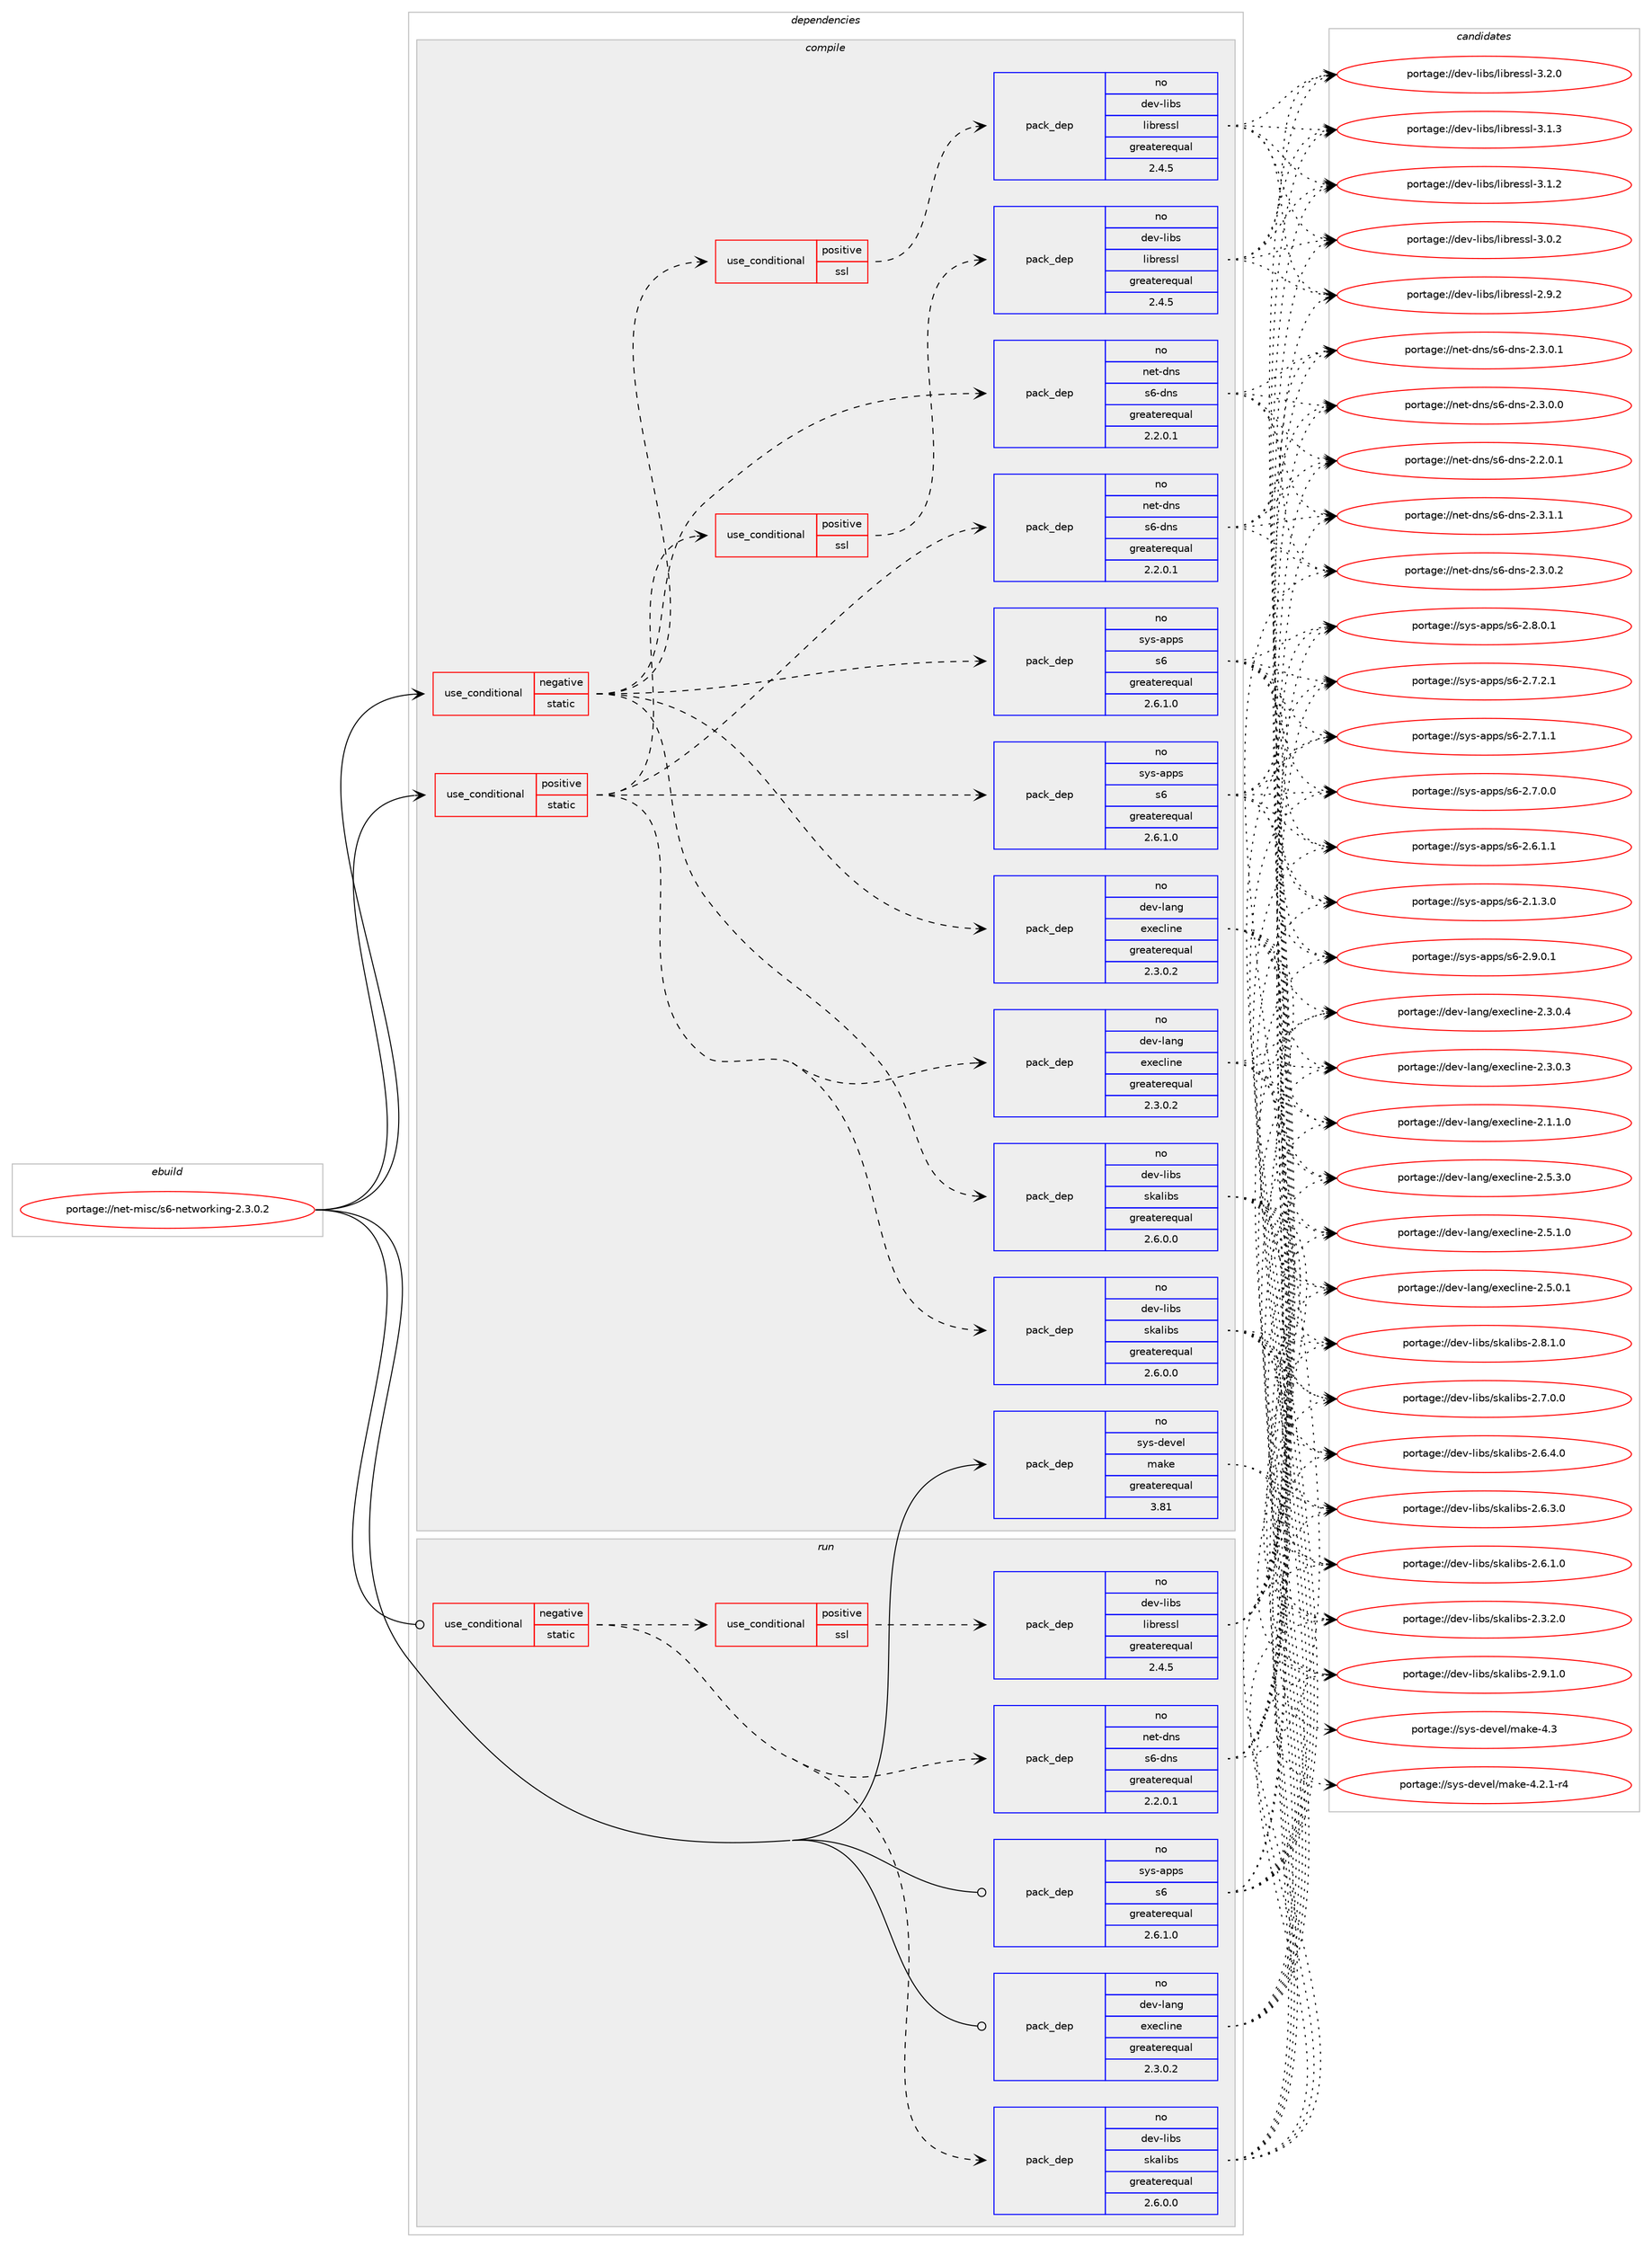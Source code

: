 digraph prolog {

# *************
# Graph options
# *************

newrank=true;
concentrate=true;
compound=true;
graph [rankdir=LR,fontname=Helvetica,fontsize=10,ranksep=1.5];#, ranksep=2.5, nodesep=0.2];
edge  [arrowhead=vee];
node  [fontname=Helvetica,fontsize=10];

# **********
# The ebuild
# **********

subgraph cluster_leftcol {
color=gray;
rank=same;
label=<<i>ebuild</i>>;
id [label="portage://net-misc/s6-networking-2.3.0.2", color=red, width=4, href="../net-misc/s6-networking-2.3.0.2.svg"];
}

# ****************
# The dependencies
# ****************

subgraph cluster_midcol {
color=gray;
label=<<i>dependencies</i>>;
subgraph cluster_compile {
fillcolor="#eeeeee";
style=filled;
label=<<i>compile</i>>;
subgraph cond487 {
dependency3561 [label=<<TABLE BORDER="0" CELLBORDER="1" CELLSPACING="0" CELLPADDING="4"><TR><TD ROWSPAN="3" CELLPADDING="10">use_conditional</TD></TR><TR><TD>negative</TD></TR><TR><TD>static</TD></TR></TABLE>>, shape=none, color=red];
subgraph pack3005 {
dependency3562 [label=<<TABLE BORDER="0" CELLBORDER="1" CELLSPACING="0" CELLPADDING="4" WIDTH="220"><TR><TD ROWSPAN="6" CELLPADDING="30">pack_dep</TD></TR><TR><TD WIDTH="110">no</TD></TR><TR><TD>dev-lang</TD></TR><TR><TD>execline</TD></TR><TR><TD>greaterequal</TD></TR><TR><TD>2.3.0.2</TD></TR></TABLE>>, shape=none, color=blue];
}
dependency3561:e -> dependency3562:w [weight=20,style="dashed",arrowhead="vee"];
subgraph pack3006 {
dependency3563 [label=<<TABLE BORDER="0" CELLBORDER="1" CELLSPACING="0" CELLPADDING="4" WIDTH="220"><TR><TD ROWSPAN="6" CELLPADDING="30">pack_dep</TD></TR><TR><TD WIDTH="110">no</TD></TR><TR><TD>dev-libs</TD></TR><TR><TD>skalibs</TD></TR><TR><TD>greaterequal</TD></TR><TR><TD>2.6.0.0</TD></TR></TABLE>>, shape=none, color=blue];
}
dependency3561:e -> dependency3563:w [weight=20,style="dashed",arrowhead="vee"];
subgraph pack3007 {
dependency3564 [label=<<TABLE BORDER="0" CELLBORDER="1" CELLSPACING="0" CELLPADDING="4" WIDTH="220"><TR><TD ROWSPAN="6" CELLPADDING="30">pack_dep</TD></TR><TR><TD WIDTH="110">no</TD></TR><TR><TD>net-dns</TD></TR><TR><TD>s6-dns</TD></TR><TR><TD>greaterequal</TD></TR><TR><TD>2.2.0.1</TD></TR></TABLE>>, shape=none, color=blue];
}
dependency3561:e -> dependency3564:w [weight=20,style="dashed",arrowhead="vee"];
subgraph pack3008 {
dependency3565 [label=<<TABLE BORDER="0" CELLBORDER="1" CELLSPACING="0" CELLPADDING="4" WIDTH="220"><TR><TD ROWSPAN="6" CELLPADDING="30">pack_dep</TD></TR><TR><TD WIDTH="110">no</TD></TR><TR><TD>sys-apps</TD></TR><TR><TD>s6</TD></TR><TR><TD>greaterequal</TD></TR><TR><TD>2.6.1.0</TD></TR></TABLE>>, shape=none, color=blue];
}
dependency3561:e -> dependency3565:w [weight=20,style="dashed",arrowhead="vee"];
subgraph cond488 {
dependency3566 [label=<<TABLE BORDER="0" CELLBORDER="1" CELLSPACING="0" CELLPADDING="4"><TR><TD ROWSPAN="3" CELLPADDING="10">use_conditional</TD></TR><TR><TD>positive</TD></TR><TR><TD>ssl</TD></TR></TABLE>>, shape=none, color=red];
subgraph pack3009 {
dependency3567 [label=<<TABLE BORDER="0" CELLBORDER="1" CELLSPACING="0" CELLPADDING="4" WIDTH="220"><TR><TD ROWSPAN="6" CELLPADDING="30">pack_dep</TD></TR><TR><TD WIDTH="110">no</TD></TR><TR><TD>dev-libs</TD></TR><TR><TD>libressl</TD></TR><TR><TD>greaterequal</TD></TR><TR><TD>2.4.5</TD></TR></TABLE>>, shape=none, color=blue];
}
dependency3566:e -> dependency3567:w [weight=20,style="dashed",arrowhead="vee"];
}
dependency3561:e -> dependency3566:w [weight=20,style="dashed",arrowhead="vee"];
}
id:e -> dependency3561:w [weight=20,style="solid",arrowhead="vee"];
subgraph cond489 {
dependency3568 [label=<<TABLE BORDER="0" CELLBORDER="1" CELLSPACING="0" CELLPADDING="4"><TR><TD ROWSPAN="3" CELLPADDING="10">use_conditional</TD></TR><TR><TD>positive</TD></TR><TR><TD>static</TD></TR></TABLE>>, shape=none, color=red];
subgraph pack3010 {
dependency3569 [label=<<TABLE BORDER="0" CELLBORDER="1" CELLSPACING="0" CELLPADDING="4" WIDTH="220"><TR><TD ROWSPAN="6" CELLPADDING="30">pack_dep</TD></TR><TR><TD WIDTH="110">no</TD></TR><TR><TD>dev-lang</TD></TR><TR><TD>execline</TD></TR><TR><TD>greaterequal</TD></TR><TR><TD>2.3.0.2</TD></TR></TABLE>>, shape=none, color=blue];
}
dependency3568:e -> dependency3569:w [weight=20,style="dashed",arrowhead="vee"];
subgraph pack3011 {
dependency3570 [label=<<TABLE BORDER="0" CELLBORDER="1" CELLSPACING="0" CELLPADDING="4" WIDTH="220"><TR><TD ROWSPAN="6" CELLPADDING="30">pack_dep</TD></TR><TR><TD WIDTH="110">no</TD></TR><TR><TD>dev-libs</TD></TR><TR><TD>skalibs</TD></TR><TR><TD>greaterequal</TD></TR><TR><TD>2.6.0.0</TD></TR></TABLE>>, shape=none, color=blue];
}
dependency3568:e -> dependency3570:w [weight=20,style="dashed",arrowhead="vee"];
subgraph pack3012 {
dependency3571 [label=<<TABLE BORDER="0" CELLBORDER="1" CELLSPACING="0" CELLPADDING="4" WIDTH="220"><TR><TD ROWSPAN="6" CELLPADDING="30">pack_dep</TD></TR><TR><TD WIDTH="110">no</TD></TR><TR><TD>net-dns</TD></TR><TR><TD>s6-dns</TD></TR><TR><TD>greaterequal</TD></TR><TR><TD>2.2.0.1</TD></TR></TABLE>>, shape=none, color=blue];
}
dependency3568:e -> dependency3571:w [weight=20,style="dashed",arrowhead="vee"];
subgraph pack3013 {
dependency3572 [label=<<TABLE BORDER="0" CELLBORDER="1" CELLSPACING="0" CELLPADDING="4" WIDTH="220"><TR><TD ROWSPAN="6" CELLPADDING="30">pack_dep</TD></TR><TR><TD WIDTH="110">no</TD></TR><TR><TD>sys-apps</TD></TR><TR><TD>s6</TD></TR><TR><TD>greaterequal</TD></TR><TR><TD>2.6.1.0</TD></TR></TABLE>>, shape=none, color=blue];
}
dependency3568:e -> dependency3572:w [weight=20,style="dashed",arrowhead="vee"];
subgraph cond490 {
dependency3573 [label=<<TABLE BORDER="0" CELLBORDER="1" CELLSPACING="0" CELLPADDING="4"><TR><TD ROWSPAN="3" CELLPADDING="10">use_conditional</TD></TR><TR><TD>positive</TD></TR><TR><TD>ssl</TD></TR></TABLE>>, shape=none, color=red];
subgraph pack3014 {
dependency3574 [label=<<TABLE BORDER="0" CELLBORDER="1" CELLSPACING="0" CELLPADDING="4" WIDTH="220"><TR><TD ROWSPAN="6" CELLPADDING="30">pack_dep</TD></TR><TR><TD WIDTH="110">no</TD></TR><TR><TD>dev-libs</TD></TR><TR><TD>libressl</TD></TR><TR><TD>greaterequal</TD></TR><TR><TD>2.4.5</TD></TR></TABLE>>, shape=none, color=blue];
}
dependency3573:e -> dependency3574:w [weight=20,style="dashed",arrowhead="vee"];
}
dependency3568:e -> dependency3573:w [weight=20,style="dashed",arrowhead="vee"];
}
id:e -> dependency3568:w [weight=20,style="solid",arrowhead="vee"];
subgraph pack3015 {
dependency3575 [label=<<TABLE BORDER="0" CELLBORDER="1" CELLSPACING="0" CELLPADDING="4" WIDTH="220"><TR><TD ROWSPAN="6" CELLPADDING="30">pack_dep</TD></TR><TR><TD WIDTH="110">no</TD></TR><TR><TD>sys-devel</TD></TR><TR><TD>make</TD></TR><TR><TD>greaterequal</TD></TR><TR><TD>3.81</TD></TR></TABLE>>, shape=none, color=blue];
}
id:e -> dependency3575:w [weight=20,style="solid",arrowhead="vee"];
}
subgraph cluster_compileandrun {
fillcolor="#eeeeee";
style=filled;
label=<<i>compile and run</i>>;
}
subgraph cluster_run {
fillcolor="#eeeeee";
style=filled;
label=<<i>run</i>>;
subgraph cond491 {
dependency3576 [label=<<TABLE BORDER="0" CELLBORDER="1" CELLSPACING="0" CELLPADDING="4"><TR><TD ROWSPAN="3" CELLPADDING="10">use_conditional</TD></TR><TR><TD>negative</TD></TR><TR><TD>static</TD></TR></TABLE>>, shape=none, color=red];
subgraph pack3016 {
dependency3577 [label=<<TABLE BORDER="0" CELLBORDER="1" CELLSPACING="0" CELLPADDING="4" WIDTH="220"><TR><TD ROWSPAN="6" CELLPADDING="30">pack_dep</TD></TR><TR><TD WIDTH="110">no</TD></TR><TR><TD>dev-libs</TD></TR><TR><TD>skalibs</TD></TR><TR><TD>greaterequal</TD></TR><TR><TD>2.6.0.0</TD></TR></TABLE>>, shape=none, color=blue];
}
dependency3576:e -> dependency3577:w [weight=20,style="dashed",arrowhead="vee"];
subgraph pack3017 {
dependency3578 [label=<<TABLE BORDER="0" CELLBORDER="1" CELLSPACING="0" CELLPADDING="4" WIDTH="220"><TR><TD ROWSPAN="6" CELLPADDING="30">pack_dep</TD></TR><TR><TD WIDTH="110">no</TD></TR><TR><TD>net-dns</TD></TR><TR><TD>s6-dns</TD></TR><TR><TD>greaterequal</TD></TR><TR><TD>2.2.0.1</TD></TR></TABLE>>, shape=none, color=blue];
}
dependency3576:e -> dependency3578:w [weight=20,style="dashed",arrowhead="vee"];
subgraph cond492 {
dependency3579 [label=<<TABLE BORDER="0" CELLBORDER="1" CELLSPACING="0" CELLPADDING="4"><TR><TD ROWSPAN="3" CELLPADDING="10">use_conditional</TD></TR><TR><TD>positive</TD></TR><TR><TD>ssl</TD></TR></TABLE>>, shape=none, color=red];
subgraph pack3018 {
dependency3580 [label=<<TABLE BORDER="0" CELLBORDER="1" CELLSPACING="0" CELLPADDING="4" WIDTH="220"><TR><TD ROWSPAN="6" CELLPADDING="30">pack_dep</TD></TR><TR><TD WIDTH="110">no</TD></TR><TR><TD>dev-libs</TD></TR><TR><TD>libressl</TD></TR><TR><TD>greaterequal</TD></TR><TR><TD>2.4.5</TD></TR></TABLE>>, shape=none, color=blue];
}
dependency3579:e -> dependency3580:w [weight=20,style="dashed",arrowhead="vee"];
}
dependency3576:e -> dependency3579:w [weight=20,style="dashed",arrowhead="vee"];
}
id:e -> dependency3576:w [weight=20,style="solid",arrowhead="odot"];
subgraph pack3019 {
dependency3581 [label=<<TABLE BORDER="0" CELLBORDER="1" CELLSPACING="0" CELLPADDING="4" WIDTH="220"><TR><TD ROWSPAN="6" CELLPADDING="30">pack_dep</TD></TR><TR><TD WIDTH="110">no</TD></TR><TR><TD>dev-lang</TD></TR><TR><TD>execline</TD></TR><TR><TD>greaterequal</TD></TR><TR><TD>2.3.0.2</TD></TR></TABLE>>, shape=none, color=blue];
}
id:e -> dependency3581:w [weight=20,style="solid",arrowhead="odot"];
subgraph pack3020 {
dependency3582 [label=<<TABLE BORDER="0" CELLBORDER="1" CELLSPACING="0" CELLPADDING="4" WIDTH="220"><TR><TD ROWSPAN="6" CELLPADDING="30">pack_dep</TD></TR><TR><TD WIDTH="110">no</TD></TR><TR><TD>sys-apps</TD></TR><TR><TD>s6</TD></TR><TR><TD>greaterequal</TD></TR><TR><TD>2.6.1.0</TD></TR></TABLE>>, shape=none, color=blue];
}
id:e -> dependency3582:w [weight=20,style="solid",arrowhead="odot"];
}
}

# **************
# The candidates
# **************

subgraph cluster_choices {
rank=same;
color=gray;
label=<<i>candidates</i>>;

subgraph choice3005 {
color=black;
nodesep=1;
choice100101118451089711010347101120101991081051101014550465346514648 [label="portage://dev-lang/execline-2.5.3.0", color=red, width=4,href="../dev-lang/execline-2.5.3.0.svg"];
choice100101118451089711010347101120101991081051101014550465346494648 [label="portage://dev-lang/execline-2.5.1.0", color=red, width=4,href="../dev-lang/execline-2.5.1.0.svg"];
choice100101118451089711010347101120101991081051101014550465346484649 [label="portage://dev-lang/execline-2.5.0.1", color=red, width=4,href="../dev-lang/execline-2.5.0.1.svg"];
choice100101118451089711010347101120101991081051101014550465146484652 [label="portage://dev-lang/execline-2.3.0.4", color=red, width=4,href="../dev-lang/execline-2.3.0.4.svg"];
choice100101118451089711010347101120101991081051101014550465146484651 [label="portage://dev-lang/execline-2.3.0.3", color=red, width=4,href="../dev-lang/execline-2.3.0.3.svg"];
choice100101118451089711010347101120101991081051101014550464946494648 [label="portage://dev-lang/execline-2.1.1.0", color=red, width=4,href="../dev-lang/execline-2.1.1.0.svg"];
dependency3562:e -> choice100101118451089711010347101120101991081051101014550465346514648:w [style=dotted,weight="100"];
dependency3562:e -> choice100101118451089711010347101120101991081051101014550465346494648:w [style=dotted,weight="100"];
dependency3562:e -> choice100101118451089711010347101120101991081051101014550465346484649:w [style=dotted,weight="100"];
dependency3562:e -> choice100101118451089711010347101120101991081051101014550465146484652:w [style=dotted,weight="100"];
dependency3562:e -> choice100101118451089711010347101120101991081051101014550465146484651:w [style=dotted,weight="100"];
dependency3562:e -> choice100101118451089711010347101120101991081051101014550464946494648:w [style=dotted,weight="100"];
}
subgraph choice3006 {
color=black;
nodesep=1;
choice10010111845108105981154711510797108105981154550465746494648 [label="portage://dev-libs/skalibs-2.9.1.0", color=red, width=4,href="../dev-libs/skalibs-2.9.1.0.svg"];
choice10010111845108105981154711510797108105981154550465646494648 [label="portage://dev-libs/skalibs-2.8.1.0", color=red, width=4,href="../dev-libs/skalibs-2.8.1.0.svg"];
choice10010111845108105981154711510797108105981154550465546484648 [label="portage://dev-libs/skalibs-2.7.0.0", color=red, width=4,href="../dev-libs/skalibs-2.7.0.0.svg"];
choice10010111845108105981154711510797108105981154550465446524648 [label="portage://dev-libs/skalibs-2.6.4.0", color=red, width=4,href="../dev-libs/skalibs-2.6.4.0.svg"];
choice10010111845108105981154711510797108105981154550465446514648 [label="portage://dev-libs/skalibs-2.6.3.0", color=red, width=4,href="../dev-libs/skalibs-2.6.3.0.svg"];
choice10010111845108105981154711510797108105981154550465446494648 [label="portage://dev-libs/skalibs-2.6.1.0", color=red, width=4,href="../dev-libs/skalibs-2.6.1.0.svg"];
choice10010111845108105981154711510797108105981154550465146504648 [label="portage://dev-libs/skalibs-2.3.2.0", color=red, width=4,href="../dev-libs/skalibs-2.3.2.0.svg"];
dependency3563:e -> choice10010111845108105981154711510797108105981154550465746494648:w [style=dotted,weight="100"];
dependency3563:e -> choice10010111845108105981154711510797108105981154550465646494648:w [style=dotted,weight="100"];
dependency3563:e -> choice10010111845108105981154711510797108105981154550465546484648:w [style=dotted,weight="100"];
dependency3563:e -> choice10010111845108105981154711510797108105981154550465446524648:w [style=dotted,weight="100"];
dependency3563:e -> choice10010111845108105981154711510797108105981154550465446514648:w [style=dotted,weight="100"];
dependency3563:e -> choice10010111845108105981154711510797108105981154550465446494648:w [style=dotted,weight="100"];
dependency3563:e -> choice10010111845108105981154711510797108105981154550465146504648:w [style=dotted,weight="100"];
}
subgraph choice3007 {
color=black;
nodesep=1;
choice110101116451001101154711554451001101154550465146494649 [label="portage://net-dns/s6-dns-2.3.1.1", color=red, width=4,href="../net-dns/s6-dns-2.3.1.1.svg"];
choice110101116451001101154711554451001101154550465146484650 [label="portage://net-dns/s6-dns-2.3.0.2", color=red, width=4,href="../net-dns/s6-dns-2.3.0.2.svg"];
choice110101116451001101154711554451001101154550465146484649 [label="portage://net-dns/s6-dns-2.3.0.1", color=red, width=4,href="../net-dns/s6-dns-2.3.0.1.svg"];
choice110101116451001101154711554451001101154550465146484648 [label="portage://net-dns/s6-dns-2.3.0.0", color=red, width=4,href="../net-dns/s6-dns-2.3.0.0.svg"];
choice110101116451001101154711554451001101154550465046484649 [label="portage://net-dns/s6-dns-2.2.0.1", color=red, width=4,href="../net-dns/s6-dns-2.2.0.1.svg"];
dependency3564:e -> choice110101116451001101154711554451001101154550465146494649:w [style=dotted,weight="100"];
dependency3564:e -> choice110101116451001101154711554451001101154550465146484650:w [style=dotted,weight="100"];
dependency3564:e -> choice110101116451001101154711554451001101154550465146484649:w [style=dotted,weight="100"];
dependency3564:e -> choice110101116451001101154711554451001101154550465146484648:w [style=dotted,weight="100"];
dependency3564:e -> choice110101116451001101154711554451001101154550465046484649:w [style=dotted,weight="100"];
}
subgraph choice3008 {
color=black;
nodesep=1;
choice115121115459711211211547115544550465746484649 [label="portage://sys-apps/s6-2.9.0.1", color=red, width=4,href="../sys-apps/s6-2.9.0.1.svg"];
choice115121115459711211211547115544550465646484649 [label="portage://sys-apps/s6-2.8.0.1", color=red, width=4,href="../sys-apps/s6-2.8.0.1.svg"];
choice115121115459711211211547115544550465546504649 [label="portage://sys-apps/s6-2.7.2.1", color=red, width=4,href="../sys-apps/s6-2.7.2.1.svg"];
choice115121115459711211211547115544550465546494649 [label="portage://sys-apps/s6-2.7.1.1", color=red, width=4,href="../sys-apps/s6-2.7.1.1.svg"];
choice115121115459711211211547115544550465546484648 [label="portage://sys-apps/s6-2.7.0.0", color=red, width=4,href="../sys-apps/s6-2.7.0.0.svg"];
choice115121115459711211211547115544550465446494649 [label="portage://sys-apps/s6-2.6.1.1", color=red, width=4,href="../sys-apps/s6-2.6.1.1.svg"];
choice115121115459711211211547115544550464946514648 [label="portage://sys-apps/s6-2.1.3.0", color=red, width=4,href="../sys-apps/s6-2.1.3.0.svg"];
dependency3565:e -> choice115121115459711211211547115544550465746484649:w [style=dotted,weight="100"];
dependency3565:e -> choice115121115459711211211547115544550465646484649:w [style=dotted,weight="100"];
dependency3565:e -> choice115121115459711211211547115544550465546504649:w [style=dotted,weight="100"];
dependency3565:e -> choice115121115459711211211547115544550465546494649:w [style=dotted,weight="100"];
dependency3565:e -> choice115121115459711211211547115544550465546484648:w [style=dotted,weight="100"];
dependency3565:e -> choice115121115459711211211547115544550465446494649:w [style=dotted,weight="100"];
dependency3565:e -> choice115121115459711211211547115544550464946514648:w [style=dotted,weight="100"];
}
subgraph choice3009 {
color=black;
nodesep=1;
choice10010111845108105981154710810598114101115115108455146504648 [label="portage://dev-libs/libressl-3.2.0", color=red, width=4,href="../dev-libs/libressl-3.2.0.svg"];
choice10010111845108105981154710810598114101115115108455146494651 [label="portage://dev-libs/libressl-3.1.3", color=red, width=4,href="../dev-libs/libressl-3.1.3.svg"];
choice10010111845108105981154710810598114101115115108455146494650 [label="portage://dev-libs/libressl-3.1.2", color=red, width=4,href="../dev-libs/libressl-3.1.2.svg"];
choice10010111845108105981154710810598114101115115108455146484650 [label="portage://dev-libs/libressl-3.0.2", color=red, width=4,href="../dev-libs/libressl-3.0.2.svg"];
choice10010111845108105981154710810598114101115115108455046574650 [label="portage://dev-libs/libressl-2.9.2", color=red, width=4,href="../dev-libs/libressl-2.9.2.svg"];
dependency3567:e -> choice10010111845108105981154710810598114101115115108455146504648:w [style=dotted,weight="100"];
dependency3567:e -> choice10010111845108105981154710810598114101115115108455146494651:w [style=dotted,weight="100"];
dependency3567:e -> choice10010111845108105981154710810598114101115115108455146494650:w [style=dotted,weight="100"];
dependency3567:e -> choice10010111845108105981154710810598114101115115108455146484650:w [style=dotted,weight="100"];
dependency3567:e -> choice10010111845108105981154710810598114101115115108455046574650:w [style=dotted,weight="100"];
}
subgraph choice3010 {
color=black;
nodesep=1;
choice100101118451089711010347101120101991081051101014550465346514648 [label="portage://dev-lang/execline-2.5.3.0", color=red, width=4,href="../dev-lang/execline-2.5.3.0.svg"];
choice100101118451089711010347101120101991081051101014550465346494648 [label="portage://dev-lang/execline-2.5.1.0", color=red, width=4,href="../dev-lang/execline-2.5.1.0.svg"];
choice100101118451089711010347101120101991081051101014550465346484649 [label="portage://dev-lang/execline-2.5.0.1", color=red, width=4,href="../dev-lang/execline-2.5.0.1.svg"];
choice100101118451089711010347101120101991081051101014550465146484652 [label="portage://dev-lang/execline-2.3.0.4", color=red, width=4,href="../dev-lang/execline-2.3.0.4.svg"];
choice100101118451089711010347101120101991081051101014550465146484651 [label="portage://dev-lang/execline-2.3.0.3", color=red, width=4,href="../dev-lang/execline-2.3.0.3.svg"];
choice100101118451089711010347101120101991081051101014550464946494648 [label="portage://dev-lang/execline-2.1.1.0", color=red, width=4,href="../dev-lang/execline-2.1.1.0.svg"];
dependency3569:e -> choice100101118451089711010347101120101991081051101014550465346514648:w [style=dotted,weight="100"];
dependency3569:e -> choice100101118451089711010347101120101991081051101014550465346494648:w [style=dotted,weight="100"];
dependency3569:e -> choice100101118451089711010347101120101991081051101014550465346484649:w [style=dotted,weight="100"];
dependency3569:e -> choice100101118451089711010347101120101991081051101014550465146484652:w [style=dotted,weight="100"];
dependency3569:e -> choice100101118451089711010347101120101991081051101014550465146484651:w [style=dotted,weight="100"];
dependency3569:e -> choice100101118451089711010347101120101991081051101014550464946494648:w [style=dotted,weight="100"];
}
subgraph choice3011 {
color=black;
nodesep=1;
choice10010111845108105981154711510797108105981154550465746494648 [label="portage://dev-libs/skalibs-2.9.1.0", color=red, width=4,href="../dev-libs/skalibs-2.9.1.0.svg"];
choice10010111845108105981154711510797108105981154550465646494648 [label="portage://dev-libs/skalibs-2.8.1.0", color=red, width=4,href="../dev-libs/skalibs-2.8.1.0.svg"];
choice10010111845108105981154711510797108105981154550465546484648 [label="portage://dev-libs/skalibs-2.7.0.0", color=red, width=4,href="../dev-libs/skalibs-2.7.0.0.svg"];
choice10010111845108105981154711510797108105981154550465446524648 [label="portage://dev-libs/skalibs-2.6.4.0", color=red, width=4,href="../dev-libs/skalibs-2.6.4.0.svg"];
choice10010111845108105981154711510797108105981154550465446514648 [label="portage://dev-libs/skalibs-2.6.3.0", color=red, width=4,href="../dev-libs/skalibs-2.6.3.0.svg"];
choice10010111845108105981154711510797108105981154550465446494648 [label="portage://dev-libs/skalibs-2.6.1.0", color=red, width=4,href="../dev-libs/skalibs-2.6.1.0.svg"];
choice10010111845108105981154711510797108105981154550465146504648 [label="portage://dev-libs/skalibs-2.3.2.0", color=red, width=4,href="../dev-libs/skalibs-2.3.2.0.svg"];
dependency3570:e -> choice10010111845108105981154711510797108105981154550465746494648:w [style=dotted,weight="100"];
dependency3570:e -> choice10010111845108105981154711510797108105981154550465646494648:w [style=dotted,weight="100"];
dependency3570:e -> choice10010111845108105981154711510797108105981154550465546484648:w [style=dotted,weight="100"];
dependency3570:e -> choice10010111845108105981154711510797108105981154550465446524648:w [style=dotted,weight="100"];
dependency3570:e -> choice10010111845108105981154711510797108105981154550465446514648:w [style=dotted,weight="100"];
dependency3570:e -> choice10010111845108105981154711510797108105981154550465446494648:w [style=dotted,weight="100"];
dependency3570:e -> choice10010111845108105981154711510797108105981154550465146504648:w [style=dotted,weight="100"];
}
subgraph choice3012 {
color=black;
nodesep=1;
choice110101116451001101154711554451001101154550465146494649 [label="portage://net-dns/s6-dns-2.3.1.1", color=red, width=4,href="../net-dns/s6-dns-2.3.1.1.svg"];
choice110101116451001101154711554451001101154550465146484650 [label="portage://net-dns/s6-dns-2.3.0.2", color=red, width=4,href="../net-dns/s6-dns-2.3.0.2.svg"];
choice110101116451001101154711554451001101154550465146484649 [label="portage://net-dns/s6-dns-2.3.0.1", color=red, width=4,href="../net-dns/s6-dns-2.3.0.1.svg"];
choice110101116451001101154711554451001101154550465146484648 [label="portage://net-dns/s6-dns-2.3.0.0", color=red, width=4,href="../net-dns/s6-dns-2.3.0.0.svg"];
choice110101116451001101154711554451001101154550465046484649 [label="portage://net-dns/s6-dns-2.2.0.1", color=red, width=4,href="../net-dns/s6-dns-2.2.0.1.svg"];
dependency3571:e -> choice110101116451001101154711554451001101154550465146494649:w [style=dotted,weight="100"];
dependency3571:e -> choice110101116451001101154711554451001101154550465146484650:w [style=dotted,weight="100"];
dependency3571:e -> choice110101116451001101154711554451001101154550465146484649:w [style=dotted,weight="100"];
dependency3571:e -> choice110101116451001101154711554451001101154550465146484648:w [style=dotted,weight="100"];
dependency3571:e -> choice110101116451001101154711554451001101154550465046484649:w [style=dotted,weight="100"];
}
subgraph choice3013 {
color=black;
nodesep=1;
choice115121115459711211211547115544550465746484649 [label="portage://sys-apps/s6-2.9.0.1", color=red, width=4,href="../sys-apps/s6-2.9.0.1.svg"];
choice115121115459711211211547115544550465646484649 [label="portage://sys-apps/s6-2.8.0.1", color=red, width=4,href="../sys-apps/s6-2.8.0.1.svg"];
choice115121115459711211211547115544550465546504649 [label="portage://sys-apps/s6-2.7.2.1", color=red, width=4,href="../sys-apps/s6-2.7.2.1.svg"];
choice115121115459711211211547115544550465546494649 [label="portage://sys-apps/s6-2.7.1.1", color=red, width=4,href="../sys-apps/s6-2.7.1.1.svg"];
choice115121115459711211211547115544550465546484648 [label="portage://sys-apps/s6-2.7.0.0", color=red, width=4,href="../sys-apps/s6-2.7.0.0.svg"];
choice115121115459711211211547115544550465446494649 [label="portage://sys-apps/s6-2.6.1.1", color=red, width=4,href="../sys-apps/s6-2.6.1.1.svg"];
choice115121115459711211211547115544550464946514648 [label="portage://sys-apps/s6-2.1.3.0", color=red, width=4,href="../sys-apps/s6-2.1.3.0.svg"];
dependency3572:e -> choice115121115459711211211547115544550465746484649:w [style=dotted,weight="100"];
dependency3572:e -> choice115121115459711211211547115544550465646484649:w [style=dotted,weight="100"];
dependency3572:e -> choice115121115459711211211547115544550465546504649:w [style=dotted,weight="100"];
dependency3572:e -> choice115121115459711211211547115544550465546494649:w [style=dotted,weight="100"];
dependency3572:e -> choice115121115459711211211547115544550465546484648:w [style=dotted,weight="100"];
dependency3572:e -> choice115121115459711211211547115544550465446494649:w [style=dotted,weight="100"];
dependency3572:e -> choice115121115459711211211547115544550464946514648:w [style=dotted,weight="100"];
}
subgraph choice3014 {
color=black;
nodesep=1;
choice10010111845108105981154710810598114101115115108455146504648 [label="portage://dev-libs/libressl-3.2.0", color=red, width=4,href="../dev-libs/libressl-3.2.0.svg"];
choice10010111845108105981154710810598114101115115108455146494651 [label="portage://dev-libs/libressl-3.1.3", color=red, width=4,href="../dev-libs/libressl-3.1.3.svg"];
choice10010111845108105981154710810598114101115115108455146494650 [label="portage://dev-libs/libressl-3.1.2", color=red, width=4,href="../dev-libs/libressl-3.1.2.svg"];
choice10010111845108105981154710810598114101115115108455146484650 [label="portage://dev-libs/libressl-3.0.2", color=red, width=4,href="../dev-libs/libressl-3.0.2.svg"];
choice10010111845108105981154710810598114101115115108455046574650 [label="portage://dev-libs/libressl-2.9.2", color=red, width=4,href="../dev-libs/libressl-2.9.2.svg"];
dependency3574:e -> choice10010111845108105981154710810598114101115115108455146504648:w [style=dotted,weight="100"];
dependency3574:e -> choice10010111845108105981154710810598114101115115108455146494651:w [style=dotted,weight="100"];
dependency3574:e -> choice10010111845108105981154710810598114101115115108455146494650:w [style=dotted,weight="100"];
dependency3574:e -> choice10010111845108105981154710810598114101115115108455146484650:w [style=dotted,weight="100"];
dependency3574:e -> choice10010111845108105981154710810598114101115115108455046574650:w [style=dotted,weight="100"];
}
subgraph choice3015 {
color=black;
nodesep=1;
choice11512111545100101118101108471099710710145524651 [label="portage://sys-devel/make-4.3", color=red, width=4,href="../sys-devel/make-4.3.svg"];
choice1151211154510010111810110847109971071014552465046494511452 [label="portage://sys-devel/make-4.2.1-r4", color=red, width=4,href="../sys-devel/make-4.2.1-r4.svg"];
dependency3575:e -> choice11512111545100101118101108471099710710145524651:w [style=dotted,weight="100"];
dependency3575:e -> choice1151211154510010111810110847109971071014552465046494511452:w [style=dotted,weight="100"];
}
subgraph choice3016 {
color=black;
nodesep=1;
choice10010111845108105981154711510797108105981154550465746494648 [label="portage://dev-libs/skalibs-2.9.1.0", color=red, width=4,href="../dev-libs/skalibs-2.9.1.0.svg"];
choice10010111845108105981154711510797108105981154550465646494648 [label="portage://dev-libs/skalibs-2.8.1.0", color=red, width=4,href="../dev-libs/skalibs-2.8.1.0.svg"];
choice10010111845108105981154711510797108105981154550465546484648 [label="portage://dev-libs/skalibs-2.7.0.0", color=red, width=4,href="../dev-libs/skalibs-2.7.0.0.svg"];
choice10010111845108105981154711510797108105981154550465446524648 [label="portage://dev-libs/skalibs-2.6.4.0", color=red, width=4,href="../dev-libs/skalibs-2.6.4.0.svg"];
choice10010111845108105981154711510797108105981154550465446514648 [label="portage://dev-libs/skalibs-2.6.3.0", color=red, width=4,href="../dev-libs/skalibs-2.6.3.0.svg"];
choice10010111845108105981154711510797108105981154550465446494648 [label="portage://dev-libs/skalibs-2.6.1.0", color=red, width=4,href="../dev-libs/skalibs-2.6.1.0.svg"];
choice10010111845108105981154711510797108105981154550465146504648 [label="portage://dev-libs/skalibs-2.3.2.0", color=red, width=4,href="../dev-libs/skalibs-2.3.2.0.svg"];
dependency3577:e -> choice10010111845108105981154711510797108105981154550465746494648:w [style=dotted,weight="100"];
dependency3577:e -> choice10010111845108105981154711510797108105981154550465646494648:w [style=dotted,weight="100"];
dependency3577:e -> choice10010111845108105981154711510797108105981154550465546484648:w [style=dotted,weight="100"];
dependency3577:e -> choice10010111845108105981154711510797108105981154550465446524648:w [style=dotted,weight="100"];
dependency3577:e -> choice10010111845108105981154711510797108105981154550465446514648:w [style=dotted,weight="100"];
dependency3577:e -> choice10010111845108105981154711510797108105981154550465446494648:w [style=dotted,weight="100"];
dependency3577:e -> choice10010111845108105981154711510797108105981154550465146504648:w [style=dotted,weight="100"];
}
subgraph choice3017 {
color=black;
nodesep=1;
choice110101116451001101154711554451001101154550465146494649 [label="portage://net-dns/s6-dns-2.3.1.1", color=red, width=4,href="../net-dns/s6-dns-2.3.1.1.svg"];
choice110101116451001101154711554451001101154550465146484650 [label="portage://net-dns/s6-dns-2.3.0.2", color=red, width=4,href="../net-dns/s6-dns-2.3.0.2.svg"];
choice110101116451001101154711554451001101154550465146484649 [label="portage://net-dns/s6-dns-2.3.0.1", color=red, width=4,href="../net-dns/s6-dns-2.3.0.1.svg"];
choice110101116451001101154711554451001101154550465146484648 [label="portage://net-dns/s6-dns-2.3.0.0", color=red, width=4,href="../net-dns/s6-dns-2.3.0.0.svg"];
choice110101116451001101154711554451001101154550465046484649 [label="portage://net-dns/s6-dns-2.2.0.1", color=red, width=4,href="../net-dns/s6-dns-2.2.0.1.svg"];
dependency3578:e -> choice110101116451001101154711554451001101154550465146494649:w [style=dotted,weight="100"];
dependency3578:e -> choice110101116451001101154711554451001101154550465146484650:w [style=dotted,weight="100"];
dependency3578:e -> choice110101116451001101154711554451001101154550465146484649:w [style=dotted,weight="100"];
dependency3578:e -> choice110101116451001101154711554451001101154550465146484648:w [style=dotted,weight="100"];
dependency3578:e -> choice110101116451001101154711554451001101154550465046484649:w [style=dotted,weight="100"];
}
subgraph choice3018 {
color=black;
nodesep=1;
choice10010111845108105981154710810598114101115115108455146504648 [label="portage://dev-libs/libressl-3.2.0", color=red, width=4,href="../dev-libs/libressl-3.2.0.svg"];
choice10010111845108105981154710810598114101115115108455146494651 [label="portage://dev-libs/libressl-3.1.3", color=red, width=4,href="../dev-libs/libressl-3.1.3.svg"];
choice10010111845108105981154710810598114101115115108455146494650 [label="portage://dev-libs/libressl-3.1.2", color=red, width=4,href="../dev-libs/libressl-3.1.2.svg"];
choice10010111845108105981154710810598114101115115108455146484650 [label="portage://dev-libs/libressl-3.0.2", color=red, width=4,href="../dev-libs/libressl-3.0.2.svg"];
choice10010111845108105981154710810598114101115115108455046574650 [label="portage://dev-libs/libressl-2.9.2", color=red, width=4,href="../dev-libs/libressl-2.9.2.svg"];
dependency3580:e -> choice10010111845108105981154710810598114101115115108455146504648:w [style=dotted,weight="100"];
dependency3580:e -> choice10010111845108105981154710810598114101115115108455146494651:w [style=dotted,weight="100"];
dependency3580:e -> choice10010111845108105981154710810598114101115115108455146494650:w [style=dotted,weight="100"];
dependency3580:e -> choice10010111845108105981154710810598114101115115108455146484650:w [style=dotted,weight="100"];
dependency3580:e -> choice10010111845108105981154710810598114101115115108455046574650:w [style=dotted,weight="100"];
}
subgraph choice3019 {
color=black;
nodesep=1;
choice100101118451089711010347101120101991081051101014550465346514648 [label="portage://dev-lang/execline-2.5.3.0", color=red, width=4,href="../dev-lang/execline-2.5.3.0.svg"];
choice100101118451089711010347101120101991081051101014550465346494648 [label="portage://dev-lang/execline-2.5.1.0", color=red, width=4,href="../dev-lang/execline-2.5.1.0.svg"];
choice100101118451089711010347101120101991081051101014550465346484649 [label="portage://dev-lang/execline-2.5.0.1", color=red, width=4,href="../dev-lang/execline-2.5.0.1.svg"];
choice100101118451089711010347101120101991081051101014550465146484652 [label="portage://dev-lang/execline-2.3.0.4", color=red, width=4,href="../dev-lang/execline-2.3.0.4.svg"];
choice100101118451089711010347101120101991081051101014550465146484651 [label="portage://dev-lang/execline-2.3.0.3", color=red, width=4,href="../dev-lang/execline-2.3.0.3.svg"];
choice100101118451089711010347101120101991081051101014550464946494648 [label="portage://dev-lang/execline-2.1.1.0", color=red, width=4,href="../dev-lang/execline-2.1.1.0.svg"];
dependency3581:e -> choice100101118451089711010347101120101991081051101014550465346514648:w [style=dotted,weight="100"];
dependency3581:e -> choice100101118451089711010347101120101991081051101014550465346494648:w [style=dotted,weight="100"];
dependency3581:e -> choice100101118451089711010347101120101991081051101014550465346484649:w [style=dotted,weight="100"];
dependency3581:e -> choice100101118451089711010347101120101991081051101014550465146484652:w [style=dotted,weight="100"];
dependency3581:e -> choice100101118451089711010347101120101991081051101014550465146484651:w [style=dotted,weight="100"];
dependency3581:e -> choice100101118451089711010347101120101991081051101014550464946494648:w [style=dotted,weight="100"];
}
subgraph choice3020 {
color=black;
nodesep=1;
choice115121115459711211211547115544550465746484649 [label="portage://sys-apps/s6-2.9.0.1", color=red, width=4,href="../sys-apps/s6-2.9.0.1.svg"];
choice115121115459711211211547115544550465646484649 [label="portage://sys-apps/s6-2.8.0.1", color=red, width=4,href="../sys-apps/s6-2.8.0.1.svg"];
choice115121115459711211211547115544550465546504649 [label="portage://sys-apps/s6-2.7.2.1", color=red, width=4,href="../sys-apps/s6-2.7.2.1.svg"];
choice115121115459711211211547115544550465546494649 [label="portage://sys-apps/s6-2.7.1.1", color=red, width=4,href="../sys-apps/s6-2.7.1.1.svg"];
choice115121115459711211211547115544550465546484648 [label="portage://sys-apps/s6-2.7.0.0", color=red, width=4,href="../sys-apps/s6-2.7.0.0.svg"];
choice115121115459711211211547115544550465446494649 [label="portage://sys-apps/s6-2.6.1.1", color=red, width=4,href="../sys-apps/s6-2.6.1.1.svg"];
choice115121115459711211211547115544550464946514648 [label="portage://sys-apps/s6-2.1.3.0", color=red, width=4,href="../sys-apps/s6-2.1.3.0.svg"];
dependency3582:e -> choice115121115459711211211547115544550465746484649:w [style=dotted,weight="100"];
dependency3582:e -> choice115121115459711211211547115544550465646484649:w [style=dotted,weight="100"];
dependency3582:e -> choice115121115459711211211547115544550465546504649:w [style=dotted,weight="100"];
dependency3582:e -> choice115121115459711211211547115544550465546494649:w [style=dotted,weight="100"];
dependency3582:e -> choice115121115459711211211547115544550465546484648:w [style=dotted,weight="100"];
dependency3582:e -> choice115121115459711211211547115544550465446494649:w [style=dotted,weight="100"];
dependency3582:e -> choice115121115459711211211547115544550464946514648:w [style=dotted,weight="100"];
}
}

}
